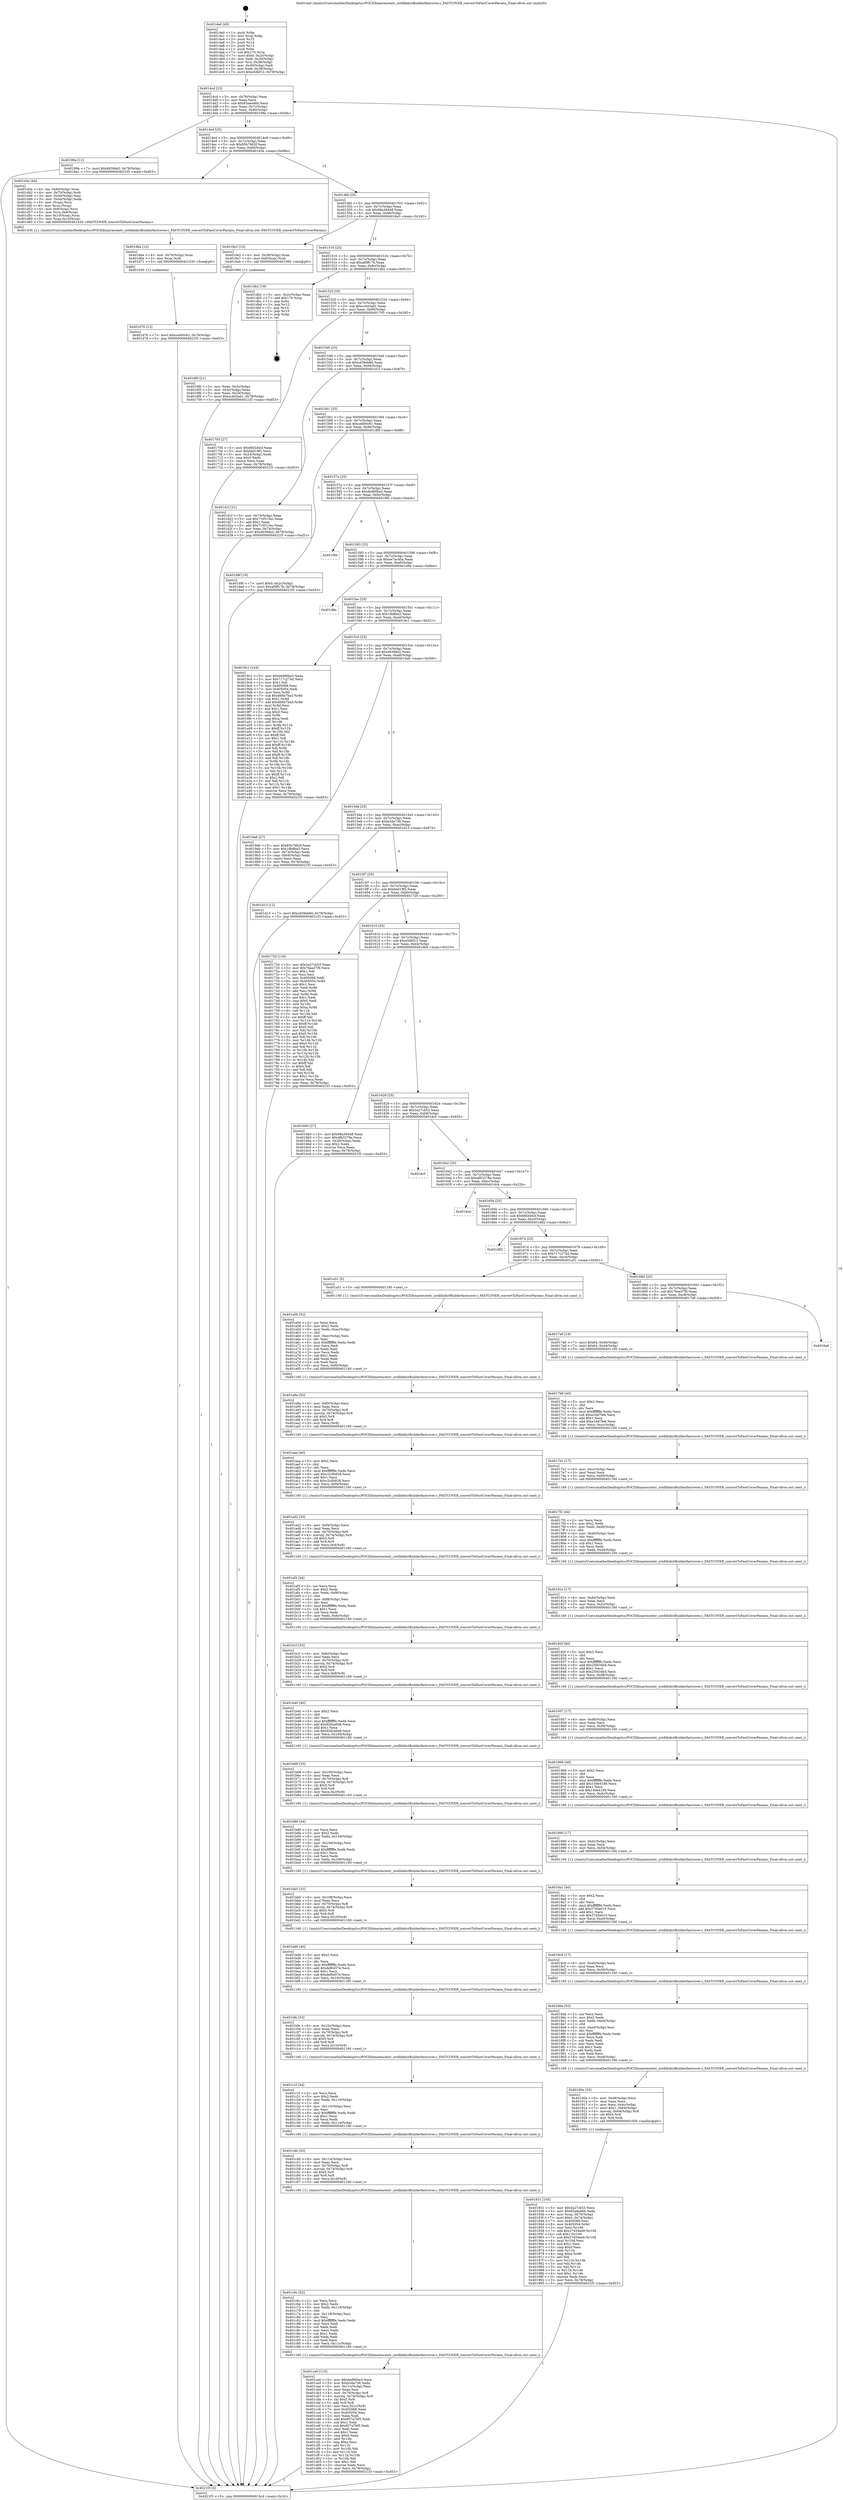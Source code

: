 digraph "0x4014a0" {
  label = "0x4014a0 (/mnt/c/Users/mathe/Desktop/tcc/POCII/binaries/extr_zstdlibdictBuilderfastcover.c_FASTCOVER_convertToFastCoverParams_Final-ollvm.out::main(0))"
  labelloc = "t"
  node[shape=record]

  Entry [label="",width=0.3,height=0.3,shape=circle,fillcolor=black,style=filled]
  "0x4014cd" [label="{
     0x4014cd [23]\l
     | [instrs]\l
     &nbsp;&nbsp;0x4014cd \<+3\>: mov -0x78(%rbp),%eax\l
     &nbsp;&nbsp;0x4014d0 \<+2\>: mov %eax,%ecx\l
     &nbsp;&nbsp;0x4014d2 \<+6\>: sub $0x83a4e46b,%ecx\l
     &nbsp;&nbsp;0x4014d8 \<+3\>: mov %eax,-0x7c(%rbp)\l
     &nbsp;&nbsp;0x4014db \<+3\>: mov %ecx,-0x80(%rbp)\l
     &nbsp;&nbsp;0x4014de \<+6\>: je 000000000040199a \<main+0x4fa\>\l
  }"]
  "0x40199a" [label="{
     0x40199a [12]\l
     | [instrs]\l
     &nbsp;&nbsp;0x40199a \<+7\>: movl $0x4639de2,-0x78(%rbp)\l
     &nbsp;&nbsp;0x4019a1 \<+5\>: jmp 00000000004021f3 \<main+0xd53\>\l
  }"]
  "0x4014e4" [label="{
     0x4014e4 [25]\l
     | [instrs]\l
     &nbsp;&nbsp;0x4014e4 \<+5\>: jmp 00000000004014e9 \<main+0x49\>\l
     &nbsp;&nbsp;0x4014e9 \<+3\>: mov -0x7c(%rbp),%eax\l
     &nbsp;&nbsp;0x4014ec \<+5\>: sub $0x85b7662f,%eax\l
     &nbsp;&nbsp;0x4014f1 \<+6\>: mov %eax,-0x84(%rbp)\l
     &nbsp;&nbsp;0x4014f7 \<+6\>: je 0000000000401d3e \<main+0x89e\>\l
  }"]
  Exit [label="",width=0.3,height=0.3,shape=circle,fillcolor=black,style=filled,peripheries=2]
  "0x401d3e" [label="{
     0x401d3e [44]\l
     | [instrs]\l
     &nbsp;&nbsp;0x401d3e \<+4\>: lea -0x60(%rbp),%rax\l
     &nbsp;&nbsp;0x401d42 \<+4\>: mov -0x70(%rbp),%rdi\l
     &nbsp;&nbsp;0x401d46 \<+3\>: mov -0x40(%rbp),%esi\l
     &nbsp;&nbsp;0x401d49 \<+3\>: mov -0x44(%rbp),%edx\l
     &nbsp;&nbsp;0x401d4c \<+3\>: mov (%rax),%rcx\l
     &nbsp;&nbsp;0x401d4f \<+4\>: mov %rcx,(%rsp)\l
     &nbsp;&nbsp;0x401d53 \<+4\>: mov 0x8(%rax),%rcx\l
     &nbsp;&nbsp;0x401d57 \<+5\>: mov %rcx,0x8(%rsp)\l
     &nbsp;&nbsp;0x401d5c \<+4\>: mov 0x10(%rax),%rax\l
     &nbsp;&nbsp;0x401d60 \<+5\>: mov %rax,0x10(%rsp)\l
     &nbsp;&nbsp;0x401d65 \<+5\>: call 0000000000401430 \<FASTCOVER_convertToFastCoverParams\>\l
     | [calls]\l
     &nbsp;&nbsp;0x401430 \{1\} (/mnt/c/Users/mathe/Desktop/tcc/POCII/binaries/extr_zstdlibdictBuilderfastcover.c_FASTCOVER_convertToFastCoverParams_Final-ollvm.out::FASTCOVER_convertToFastCoverParams)\l
  }"]
  "0x4014fd" [label="{
     0x4014fd [25]\l
     | [instrs]\l
     &nbsp;&nbsp;0x4014fd \<+5\>: jmp 0000000000401502 \<main+0x62\>\l
     &nbsp;&nbsp;0x401502 \<+3\>: mov -0x7c(%rbp),%eax\l
     &nbsp;&nbsp;0x401505 \<+5\>: sub $0x99a38448,%eax\l
     &nbsp;&nbsp;0x40150a \<+6\>: mov %eax,-0x88(%rbp)\l
     &nbsp;&nbsp;0x401510 \<+6\>: je 00000000004016e3 \<main+0x243\>\l
  }"]
  "0x401d76" [label="{
     0x401d76 [12]\l
     | [instrs]\l
     &nbsp;&nbsp;0x401d76 \<+7\>: movl $0xced00c61,-0x78(%rbp)\l
     &nbsp;&nbsp;0x401d7d \<+5\>: jmp 00000000004021f3 \<main+0xd53\>\l
  }"]
  "0x4016e3" [label="{
     0x4016e3 [13]\l
     | [instrs]\l
     &nbsp;&nbsp;0x4016e3 \<+4\>: mov -0x38(%rbp),%rax\l
     &nbsp;&nbsp;0x4016e7 \<+4\>: mov 0x8(%rax),%rdi\l
     &nbsp;&nbsp;0x4016eb \<+5\>: call 0000000000401060 \<atoi@plt\>\l
     | [calls]\l
     &nbsp;&nbsp;0x401060 \{1\} (unknown)\l
  }"]
  "0x401516" [label="{
     0x401516 [25]\l
     | [instrs]\l
     &nbsp;&nbsp;0x401516 \<+5\>: jmp 000000000040151b \<main+0x7b\>\l
     &nbsp;&nbsp;0x40151b \<+3\>: mov -0x7c(%rbp),%eax\l
     &nbsp;&nbsp;0x40151e \<+5\>: sub $0xaf0ff17b,%eax\l
     &nbsp;&nbsp;0x401523 \<+6\>: mov %eax,-0x8c(%rbp)\l
     &nbsp;&nbsp;0x401529 \<+6\>: je 0000000000401db2 \<main+0x912\>\l
  }"]
  "0x401d6a" [label="{
     0x401d6a [12]\l
     | [instrs]\l
     &nbsp;&nbsp;0x401d6a \<+4\>: mov -0x70(%rbp),%rax\l
     &nbsp;&nbsp;0x401d6e \<+3\>: mov %rax,%rdi\l
     &nbsp;&nbsp;0x401d71 \<+5\>: call 0000000000401030 \<free@plt\>\l
     | [calls]\l
     &nbsp;&nbsp;0x401030 \{1\} (unknown)\l
  }"]
  "0x401db2" [label="{
     0x401db2 [19]\l
     | [instrs]\l
     &nbsp;&nbsp;0x401db2 \<+3\>: mov -0x2c(%rbp),%eax\l
     &nbsp;&nbsp;0x401db5 \<+7\>: add $0x170,%rsp\l
     &nbsp;&nbsp;0x401dbc \<+1\>: pop %rbx\l
     &nbsp;&nbsp;0x401dbd \<+2\>: pop %r12\l
     &nbsp;&nbsp;0x401dbf \<+2\>: pop %r14\l
     &nbsp;&nbsp;0x401dc1 \<+2\>: pop %r15\l
     &nbsp;&nbsp;0x401dc3 \<+1\>: pop %rbp\l
     &nbsp;&nbsp;0x401dc4 \<+1\>: ret\l
  }"]
  "0x40152f" [label="{
     0x40152f [25]\l
     | [instrs]\l
     &nbsp;&nbsp;0x40152f \<+5\>: jmp 0000000000401534 \<main+0x94\>\l
     &nbsp;&nbsp;0x401534 \<+3\>: mov -0x7c(%rbp),%eax\l
     &nbsp;&nbsp;0x401537 \<+5\>: sub $0xcc443ad1,%eax\l
     &nbsp;&nbsp;0x40153c \<+6\>: mov %eax,-0x90(%rbp)\l
     &nbsp;&nbsp;0x401542 \<+6\>: je 0000000000401705 \<main+0x265\>\l
  }"]
  "0x401ca0" [label="{
     0x401ca0 [115]\l
     | [instrs]\l
     &nbsp;&nbsp;0x401ca0 \<+5\>: mov $0xded90ba3,%ecx\l
     &nbsp;&nbsp;0x401ca5 \<+5\>: mov $0xb3da738,%edx\l
     &nbsp;&nbsp;0x401caa \<+6\>: mov -0x11c(%rbp),%esi\l
     &nbsp;&nbsp;0x401cb0 \<+3\>: imul %eax,%esi\l
     &nbsp;&nbsp;0x401cb3 \<+4\>: mov -0x70(%rbp),%r8\l
     &nbsp;&nbsp;0x401cb7 \<+4\>: movslq -0x74(%rbp),%r9\l
     &nbsp;&nbsp;0x401cbb \<+4\>: shl $0x5,%r9\l
     &nbsp;&nbsp;0x401cbf \<+3\>: add %r9,%r8\l
     &nbsp;&nbsp;0x401cc2 \<+4\>: mov %esi,0x1c(%r8)\l
     &nbsp;&nbsp;0x401cc6 \<+7\>: mov 0x405068,%eax\l
     &nbsp;&nbsp;0x401ccd \<+7\>: mov 0x405054,%esi\l
     &nbsp;&nbsp;0x401cd4 \<+2\>: mov %eax,%edi\l
     &nbsp;&nbsp;0x401cd6 \<+6\>: add $0x957a7bf5,%edi\l
     &nbsp;&nbsp;0x401cdc \<+3\>: sub $0x1,%edi\l
     &nbsp;&nbsp;0x401cdf \<+6\>: sub $0x957a7bf5,%edi\l
     &nbsp;&nbsp;0x401ce5 \<+3\>: imul %edi,%eax\l
     &nbsp;&nbsp;0x401ce8 \<+3\>: and $0x1,%eax\l
     &nbsp;&nbsp;0x401ceb \<+3\>: cmp $0x0,%eax\l
     &nbsp;&nbsp;0x401cee \<+4\>: sete %r10b\l
     &nbsp;&nbsp;0x401cf2 \<+3\>: cmp $0xa,%esi\l
     &nbsp;&nbsp;0x401cf5 \<+4\>: setl %r11b\l
     &nbsp;&nbsp;0x401cf9 \<+3\>: mov %r10b,%bl\l
     &nbsp;&nbsp;0x401cfc \<+3\>: and %r11b,%bl\l
     &nbsp;&nbsp;0x401cff \<+3\>: xor %r11b,%r10b\l
     &nbsp;&nbsp;0x401d02 \<+3\>: or %r10b,%bl\l
     &nbsp;&nbsp;0x401d05 \<+3\>: test $0x1,%bl\l
     &nbsp;&nbsp;0x401d08 \<+3\>: cmovne %edx,%ecx\l
     &nbsp;&nbsp;0x401d0b \<+3\>: mov %ecx,-0x78(%rbp)\l
     &nbsp;&nbsp;0x401d0e \<+5\>: jmp 00000000004021f3 \<main+0xd53\>\l
  }"]
  "0x401705" [label="{
     0x401705 [27]\l
     | [instrs]\l
     &nbsp;&nbsp;0x401705 \<+5\>: mov $0x6fd3d4cf,%eax\l
     &nbsp;&nbsp;0x40170a \<+5\>: mov $0xbbd19f2,%ecx\l
     &nbsp;&nbsp;0x40170f \<+3\>: mov -0x24(%rbp),%edx\l
     &nbsp;&nbsp;0x401712 \<+3\>: cmp $0x0,%edx\l
     &nbsp;&nbsp;0x401715 \<+3\>: cmove %ecx,%eax\l
     &nbsp;&nbsp;0x401718 \<+3\>: mov %eax,-0x78(%rbp)\l
     &nbsp;&nbsp;0x40171b \<+5\>: jmp 00000000004021f3 \<main+0xd53\>\l
  }"]
  "0x401548" [label="{
     0x401548 [25]\l
     | [instrs]\l
     &nbsp;&nbsp;0x401548 \<+5\>: jmp 000000000040154d \<main+0xad\>\l
     &nbsp;&nbsp;0x40154d \<+3\>: mov -0x7c(%rbp),%eax\l
     &nbsp;&nbsp;0x401550 \<+5\>: sub $0xcd39eb8d,%eax\l
     &nbsp;&nbsp;0x401555 \<+6\>: mov %eax,-0x94(%rbp)\l
     &nbsp;&nbsp;0x40155b \<+6\>: je 0000000000401d1f \<main+0x87f\>\l
  }"]
  "0x401c6c" [label="{
     0x401c6c [52]\l
     | [instrs]\l
     &nbsp;&nbsp;0x401c6c \<+2\>: xor %ecx,%ecx\l
     &nbsp;&nbsp;0x401c6e \<+5\>: mov $0x2,%edx\l
     &nbsp;&nbsp;0x401c73 \<+6\>: mov %edx,-0x118(%rbp)\l
     &nbsp;&nbsp;0x401c79 \<+1\>: cltd\l
     &nbsp;&nbsp;0x401c7a \<+6\>: mov -0x118(%rbp),%esi\l
     &nbsp;&nbsp;0x401c80 \<+2\>: idiv %esi\l
     &nbsp;&nbsp;0x401c82 \<+6\>: imul $0xfffffffe,%edx,%edx\l
     &nbsp;&nbsp;0x401c88 \<+2\>: mov %ecx,%edi\l
     &nbsp;&nbsp;0x401c8a \<+2\>: sub %edx,%edi\l
     &nbsp;&nbsp;0x401c8c \<+2\>: mov %ecx,%edx\l
     &nbsp;&nbsp;0x401c8e \<+3\>: sub $0x1,%edx\l
     &nbsp;&nbsp;0x401c91 \<+2\>: add %edx,%edi\l
     &nbsp;&nbsp;0x401c93 \<+2\>: sub %edi,%ecx\l
     &nbsp;&nbsp;0x401c95 \<+6\>: mov %ecx,-0x11c(%rbp)\l
     &nbsp;&nbsp;0x401c9b \<+5\>: call 0000000000401160 \<next_i\>\l
     | [calls]\l
     &nbsp;&nbsp;0x401160 \{1\} (/mnt/c/Users/mathe/Desktop/tcc/POCII/binaries/extr_zstdlibdictBuilderfastcover.c_FASTCOVER_convertToFastCoverParams_Final-ollvm.out::next_i)\l
  }"]
  "0x401d1f" [label="{
     0x401d1f [31]\l
     | [instrs]\l
     &nbsp;&nbsp;0x401d1f \<+3\>: mov -0x74(%rbp),%eax\l
     &nbsp;&nbsp;0x401d22 \<+5\>: sub $0x710513ec,%eax\l
     &nbsp;&nbsp;0x401d27 \<+3\>: add $0x1,%eax\l
     &nbsp;&nbsp;0x401d2a \<+5\>: add $0x710513ec,%eax\l
     &nbsp;&nbsp;0x401d2f \<+3\>: mov %eax,-0x74(%rbp)\l
     &nbsp;&nbsp;0x401d32 \<+7\>: movl $0x4639de2,-0x78(%rbp)\l
     &nbsp;&nbsp;0x401d39 \<+5\>: jmp 00000000004021f3 \<main+0xd53\>\l
  }"]
  "0x401561" [label="{
     0x401561 [25]\l
     | [instrs]\l
     &nbsp;&nbsp;0x401561 \<+5\>: jmp 0000000000401566 \<main+0xc6\>\l
     &nbsp;&nbsp;0x401566 \<+3\>: mov -0x7c(%rbp),%eax\l
     &nbsp;&nbsp;0x401569 \<+5\>: sub $0xced00c61,%eax\l
     &nbsp;&nbsp;0x40156e \<+6\>: mov %eax,-0x98(%rbp)\l
     &nbsp;&nbsp;0x401574 \<+6\>: je 0000000000401d9f \<main+0x8ff\>\l
  }"]
  "0x401c4b" [label="{
     0x401c4b [33]\l
     | [instrs]\l
     &nbsp;&nbsp;0x401c4b \<+6\>: mov -0x114(%rbp),%ecx\l
     &nbsp;&nbsp;0x401c51 \<+3\>: imul %eax,%ecx\l
     &nbsp;&nbsp;0x401c54 \<+4\>: mov -0x70(%rbp),%r8\l
     &nbsp;&nbsp;0x401c58 \<+4\>: movslq -0x74(%rbp),%r9\l
     &nbsp;&nbsp;0x401c5c \<+4\>: shl $0x5,%r9\l
     &nbsp;&nbsp;0x401c60 \<+3\>: add %r9,%r8\l
     &nbsp;&nbsp;0x401c63 \<+4\>: mov %ecx,0x18(%r8)\l
     &nbsp;&nbsp;0x401c67 \<+5\>: call 0000000000401160 \<next_i\>\l
     | [calls]\l
     &nbsp;&nbsp;0x401160 \{1\} (/mnt/c/Users/mathe/Desktop/tcc/POCII/binaries/extr_zstdlibdictBuilderfastcover.c_FASTCOVER_convertToFastCoverParams_Final-ollvm.out::next_i)\l
  }"]
  "0x401d9f" [label="{
     0x401d9f [19]\l
     | [instrs]\l
     &nbsp;&nbsp;0x401d9f \<+7\>: movl $0x0,-0x2c(%rbp)\l
     &nbsp;&nbsp;0x401da6 \<+7\>: movl $0xaf0ff17b,-0x78(%rbp)\l
     &nbsp;&nbsp;0x401dad \<+5\>: jmp 00000000004021f3 \<main+0xd53\>\l
  }"]
  "0x40157a" [label="{
     0x40157a [25]\l
     | [instrs]\l
     &nbsp;&nbsp;0x40157a \<+5\>: jmp 000000000040157f \<main+0xdf\>\l
     &nbsp;&nbsp;0x40157f \<+3\>: mov -0x7c(%rbp),%eax\l
     &nbsp;&nbsp;0x401582 \<+5\>: sub $0xded90ba3,%eax\l
     &nbsp;&nbsp;0x401587 \<+6\>: mov %eax,-0x9c(%rbp)\l
     &nbsp;&nbsp;0x40158d \<+6\>: je 0000000000401f6b \<main+0xacb\>\l
  }"]
  "0x401c1f" [label="{
     0x401c1f [44]\l
     | [instrs]\l
     &nbsp;&nbsp;0x401c1f \<+2\>: xor %ecx,%ecx\l
     &nbsp;&nbsp;0x401c21 \<+5\>: mov $0x2,%edx\l
     &nbsp;&nbsp;0x401c26 \<+6\>: mov %edx,-0x110(%rbp)\l
     &nbsp;&nbsp;0x401c2c \<+1\>: cltd\l
     &nbsp;&nbsp;0x401c2d \<+6\>: mov -0x110(%rbp),%esi\l
     &nbsp;&nbsp;0x401c33 \<+2\>: idiv %esi\l
     &nbsp;&nbsp;0x401c35 \<+6\>: imul $0xfffffffe,%edx,%edx\l
     &nbsp;&nbsp;0x401c3b \<+3\>: sub $0x1,%ecx\l
     &nbsp;&nbsp;0x401c3e \<+2\>: sub %ecx,%edx\l
     &nbsp;&nbsp;0x401c40 \<+6\>: mov %edx,-0x114(%rbp)\l
     &nbsp;&nbsp;0x401c46 \<+5\>: call 0000000000401160 \<next_i\>\l
     | [calls]\l
     &nbsp;&nbsp;0x401160 \{1\} (/mnt/c/Users/mathe/Desktop/tcc/POCII/binaries/extr_zstdlibdictBuilderfastcover.c_FASTCOVER_convertToFastCoverParams_Final-ollvm.out::next_i)\l
  }"]
  "0x401f6b" [label="{
     0x401f6b\l
  }", style=dashed]
  "0x401593" [label="{
     0x401593 [25]\l
     | [instrs]\l
     &nbsp;&nbsp;0x401593 \<+5\>: jmp 0000000000401598 \<main+0xf8\>\l
     &nbsp;&nbsp;0x401598 \<+3\>: mov -0x7c(%rbp),%eax\l
     &nbsp;&nbsp;0x40159b \<+5\>: sub $0xee7ac40a,%eax\l
     &nbsp;&nbsp;0x4015a0 \<+6\>: mov %eax,-0xa0(%rbp)\l
     &nbsp;&nbsp;0x4015a6 \<+6\>: je 0000000000401d8e \<main+0x8ee\>\l
  }"]
  "0x401bfe" [label="{
     0x401bfe [33]\l
     | [instrs]\l
     &nbsp;&nbsp;0x401bfe \<+6\>: mov -0x10c(%rbp),%ecx\l
     &nbsp;&nbsp;0x401c04 \<+3\>: imul %eax,%ecx\l
     &nbsp;&nbsp;0x401c07 \<+4\>: mov -0x70(%rbp),%r8\l
     &nbsp;&nbsp;0x401c0b \<+4\>: movslq -0x74(%rbp),%r9\l
     &nbsp;&nbsp;0x401c0f \<+4\>: shl $0x5,%r9\l
     &nbsp;&nbsp;0x401c13 \<+3\>: add %r9,%r8\l
     &nbsp;&nbsp;0x401c16 \<+4\>: mov %ecx,0x14(%r8)\l
     &nbsp;&nbsp;0x401c1a \<+5\>: call 0000000000401160 \<next_i\>\l
     | [calls]\l
     &nbsp;&nbsp;0x401160 \{1\} (/mnt/c/Users/mathe/Desktop/tcc/POCII/binaries/extr_zstdlibdictBuilderfastcover.c_FASTCOVER_convertToFastCoverParams_Final-ollvm.out::next_i)\l
  }"]
  "0x401d8e" [label="{
     0x401d8e\l
  }", style=dashed]
  "0x4015ac" [label="{
     0x4015ac [25]\l
     | [instrs]\l
     &nbsp;&nbsp;0x4015ac \<+5\>: jmp 00000000004015b1 \<main+0x111\>\l
     &nbsp;&nbsp;0x4015b1 \<+3\>: mov -0x7c(%rbp),%eax\l
     &nbsp;&nbsp;0x4015b4 \<+5\>: sub $0x18b8ba3,%eax\l
     &nbsp;&nbsp;0x4015b9 \<+6\>: mov %eax,-0xa4(%rbp)\l
     &nbsp;&nbsp;0x4015bf \<+6\>: je 00000000004019c1 \<main+0x521\>\l
  }"]
  "0x401bd6" [label="{
     0x401bd6 [40]\l
     | [instrs]\l
     &nbsp;&nbsp;0x401bd6 \<+5\>: mov $0x2,%ecx\l
     &nbsp;&nbsp;0x401bdb \<+1\>: cltd\l
     &nbsp;&nbsp;0x401bdc \<+2\>: idiv %ecx\l
     &nbsp;&nbsp;0x401bde \<+6\>: imul $0xfffffffe,%edx,%ecx\l
     &nbsp;&nbsp;0x401be4 \<+6\>: add $0xdefb457e,%ecx\l
     &nbsp;&nbsp;0x401bea \<+3\>: add $0x1,%ecx\l
     &nbsp;&nbsp;0x401bed \<+6\>: sub $0xdefb457e,%ecx\l
     &nbsp;&nbsp;0x401bf3 \<+6\>: mov %ecx,-0x10c(%rbp)\l
     &nbsp;&nbsp;0x401bf9 \<+5\>: call 0000000000401160 \<next_i\>\l
     | [calls]\l
     &nbsp;&nbsp;0x401160 \{1\} (/mnt/c/Users/mathe/Desktop/tcc/POCII/binaries/extr_zstdlibdictBuilderfastcover.c_FASTCOVER_convertToFastCoverParams_Final-ollvm.out::next_i)\l
  }"]
  "0x4019c1" [label="{
     0x4019c1 [144]\l
     | [instrs]\l
     &nbsp;&nbsp;0x4019c1 \<+5\>: mov $0xded90ba3,%eax\l
     &nbsp;&nbsp;0x4019c6 \<+5\>: mov $0x717c274d,%ecx\l
     &nbsp;&nbsp;0x4019cb \<+2\>: mov $0x1,%dl\l
     &nbsp;&nbsp;0x4019cd \<+7\>: mov 0x405068,%esi\l
     &nbsp;&nbsp;0x4019d4 \<+7\>: mov 0x405054,%edi\l
     &nbsp;&nbsp;0x4019db \<+3\>: mov %esi,%r8d\l
     &nbsp;&nbsp;0x4019de \<+7\>: sub $0xd66b7ba3,%r8d\l
     &nbsp;&nbsp;0x4019e5 \<+4\>: sub $0x1,%r8d\l
     &nbsp;&nbsp;0x4019e9 \<+7\>: add $0xd66b7ba3,%r8d\l
     &nbsp;&nbsp;0x4019f0 \<+4\>: imul %r8d,%esi\l
     &nbsp;&nbsp;0x4019f4 \<+3\>: and $0x1,%esi\l
     &nbsp;&nbsp;0x4019f7 \<+3\>: cmp $0x0,%esi\l
     &nbsp;&nbsp;0x4019fa \<+4\>: sete %r9b\l
     &nbsp;&nbsp;0x4019fe \<+3\>: cmp $0xa,%edi\l
     &nbsp;&nbsp;0x401a01 \<+4\>: setl %r10b\l
     &nbsp;&nbsp;0x401a05 \<+3\>: mov %r9b,%r11b\l
     &nbsp;&nbsp;0x401a08 \<+4\>: xor $0xff,%r11b\l
     &nbsp;&nbsp;0x401a0c \<+3\>: mov %r10b,%bl\l
     &nbsp;&nbsp;0x401a0f \<+3\>: xor $0xff,%bl\l
     &nbsp;&nbsp;0x401a12 \<+3\>: xor $0x1,%dl\l
     &nbsp;&nbsp;0x401a15 \<+3\>: mov %r11b,%r14b\l
     &nbsp;&nbsp;0x401a18 \<+4\>: and $0xff,%r14b\l
     &nbsp;&nbsp;0x401a1c \<+3\>: and %dl,%r9b\l
     &nbsp;&nbsp;0x401a1f \<+3\>: mov %bl,%r15b\l
     &nbsp;&nbsp;0x401a22 \<+4\>: and $0xff,%r15b\l
     &nbsp;&nbsp;0x401a26 \<+3\>: and %dl,%r10b\l
     &nbsp;&nbsp;0x401a29 \<+3\>: or %r9b,%r14b\l
     &nbsp;&nbsp;0x401a2c \<+3\>: or %r10b,%r15b\l
     &nbsp;&nbsp;0x401a2f \<+3\>: xor %r15b,%r14b\l
     &nbsp;&nbsp;0x401a32 \<+3\>: or %bl,%r11b\l
     &nbsp;&nbsp;0x401a35 \<+4\>: xor $0xff,%r11b\l
     &nbsp;&nbsp;0x401a39 \<+3\>: or $0x1,%dl\l
     &nbsp;&nbsp;0x401a3c \<+3\>: and %dl,%r11b\l
     &nbsp;&nbsp;0x401a3f \<+3\>: or %r11b,%r14b\l
     &nbsp;&nbsp;0x401a42 \<+4\>: test $0x1,%r14b\l
     &nbsp;&nbsp;0x401a46 \<+3\>: cmovne %ecx,%eax\l
     &nbsp;&nbsp;0x401a49 \<+3\>: mov %eax,-0x78(%rbp)\l
     &nbsp;&nbsp;0x401a4c \<+5\>: jmp 00000000004021f3 \<main+0xd53\>\l
  }"]
  "0x4015c5" [label="{
     0x4015c5 [25]\l
     | [instrs]\l
     &nbsp;&nbsp;0x4015c5 \<+5\>: jmp 00000000004015ca \<main+0x12a\>\l
     &nbsp;&nbsp;0x4015ca \<+3\>: mov -0x7c(%rbp),%eax\l
     &nbsp;&nbsp;0x4015cd \<+5\>: sub $0x4639de2,%eax\l
     &nbsp;&nbsp;0x4015d2 \<+6\>: mov %eax,-0xa8(%rbp)\l
     &nbsp;&nbsp;0x4015d8 \<+6\>: je 00000000004019a6 \<main+0x506\>\l
  }"]
  "0x401bb5" [label="{
     0x401bb5 [33]\l
     | [instrs]\l
     &nbsp;&nbsp;0x401bb5 \<+6\>: mov -0x108(%rbp),%ecx\l
     &nbsp;&nbsp;0x401bbb \<+3\>: imul %eax,%ecx\l
     &nbsp;&nbsp;0x401bbe \<+4\>: mov -0x70(%rbp),%r8\l
     &nbsp;&nbsp;0x401bc2 \<+4\>: movslq -0x74(%rbp),%r9\l
     &nbsp;&nbsp;0x401bc6 \<+4\>: shl $0x5,%r9\l
     &nbsp;&nbsp;0x401bca \<+3\>: add %r9,%r8\l
     &nbsp;&nbsp;0x401bcd \<+4\>: mov %ecx,0x10(%r8)\l
     &nbsp;&nbsp;0x401bd1 \<+5\>: call 0000000000401160 \<next_i\>\l
     | [calls]\l
     &nbsp;&nbsp;0x401160 \{1\} (/mnt/c/Users/mathe/Desktop/tcc/POCII/binaries/extr_zstdlibdictBuilderfastcover.c_FASTCOVER_convertToFastCoverParams_Final-ollvm.out::next_i)\l
  }"]
  "0x4019a6" [label="{
     0x4019a6 [27]\l
     | [instrs]\l
     &nbsp;&nbsp;0x4019a6 \<+5\>: mov $0x85b7662f,%eax\l
     &nbsp;&nbsp;0x4019ab \<+5\>: mov $0x18b8ba3,%ecx\l
     &nbsp;&nbsp;0x4019b0 \<+3\>: mov -0x74(%rbp),%edx\l
     &nbsp;&nbsp;0x4019b3 \<+3\>: cmp -0x64(%rbp),%edx\l
     &nbsp;&nbsp;0x4019b6 \<+3\>: cmovl %ecx,%eax\l
     &nbsp;&nbsp;0x4019b9 \<+3\>: mov %eax,-0x78(%rbp)\l
     &nbsp;&nbsp;0x4019bc \<+5\>: jmp 00000000004021f3 \<main+0xd53\>\l
  }"]
  "0x4015de" [label="{
     0x4015de [25]\l
     | [instrs]\l
     &nbsp;&nbsp;0x4015de \<+5\>: jmp 00000000004015e3 \<main+0x143\>\l
     &nbsp;&nbsp;0x4015e3 \<+3\>: mov -0x7c(%rbp),%eax\l
     &nbsp;&nbsp;0x4015e6 \<+5\>: sub $0xb3da738,%eax\l
     &nbsp;&nbsp;0x4015eb \<+6\>: mov %eax,-0xac(%rbp)\l
     &nbsp;&nbsp;0x4015f1 \<+6\>: je 0000000000401d13 \<main+0x873\>\l
  }"]
  "0x401b89" [label="{
     0x401b89 [44]\l
     | [instrs]\l
     &nbsp;&nbsp;0x401b89 \<+2\>: xor %ecx,%ecx\l
     &nbsp;&nbsp;0x401b8b \<+5\>: mov $0x2,%edx\l
     &nbsp;&nbsp;0x401b90 \<+6\>: mov %edx,-0x104(%rbp)\l
     &nbsp;&nbsp;0x401b96 \<+1\>: cltd\l
     &nbsp;&nbsp;0x401b97 \<+6\>: mov -0x104(%rbp),%esi\l
     &nbsp;&nbsp;0x401b9d \<+2\>: idiv %esi\l
     &nbsp;&nbsp;0x401b9f \<+6\>: imul $0xfffffffe,%edx,%edx\l
     &nbsp;&nbsp;0x401ba5 \<+3\>: sub $0x1,%ecx\l
     &nbsp;&nbsp;0x401ba8 \<+2\>: sub %ecx,%edx\l
     &nbsp;&nbsp;0x401baa \<+6\>: mov %edx,-0x108(%rbp)\l
     &nbsp;&nbsp;0x401bb0 \<+5\>: call 0000000000401160 \<next_i\>\l
     | [calls]\l
     &nbsp;&nbsp;0x401160 \{1\} (/mnt/c/Users/mathe/Desktop/tcc/POCII/binaries/extr_zstdlibdictBuilderfastcover.c_FASTCOVER_convertToFastCoverParams_Final-ollvm.out::next_i)\l
  }"]
  "0x401d13" [label="{
     0x401d13 [12]\l
     | [instrs]\l
     &nbsp;&nbsp;0x401d13 \<+7\>: movl $0xcd39eb8d,-0x78(%rbp)\l
     &nbsp;&nbsp;0x401d1a \<+5\>: jmp 00000000004021f3 \<main+0xd53\>\l
  }"]
  "0x4015f7" [label="{
     0x4015f7 [25]\l
     | [instrs]\l
     &nbsp;&nbsp;0x4015f7 \<+5\>: jmp 00000000004015fc \<main+0x15c\>\l
     &nbsp;&nbsp;0x4015fc \<+3\>: mov -0x7c(%rbp),%eax\l
     &nbsp;&nbsp;0x4015ff \<+5\>: sub $0xbbd19f2,%eax\l
     &nbsp;&nbsp;0x401604 \<+6\>: mov %eax,-0xb0(%rbp)\l
     &nbsp;&nbsp;0x40160a \<+6\>: je 0000000000401720 \<main+0x280\>\l
  }"]
  "0x401b68" [label="{
     0x401b68 [33]\l
     | [instrs]\l
     &nbsp;&nbsp;0x401b68 \<+6\>: mov -0x100(%rbp),%ecx\l
     &nbsp;&nbsp;0x401b6e \<+3\>: imul %eax,%ecx\l
     &nbsp;&nbsp;0x401b71 \<+4\>: mov -0x70(%rbp),%r8\l
     &nbsp;&nbsp;0x401b75 \<+4\>: movslq -0x74(%rbp),%r9\l
     &nbsp;&nbsp;0x401b79 \<+4\>: shl $0x5,%r9\l
     &nbsp;&nbsp;0x401b7d \<+3\>: add %r9,%r8\l
     &nbsp;&nbsp;0x401b80 \<+4\>: mov %ecx,0xc(%r8)\l
     &nbsp;&nbsp;0x401b84 \<+5\>: call 0000000000401160 \<next_i\>\l
     | [calls]\l
     &nbsp;&nbsp;0x401160 \{1\} (/mnt/c/Users/mathe/Desktop/tcc/POCII/binaries/extr_zstdlibdictBuilderfastcover.c_FASTCOVER_convertToFastCoverParams_Final-ollvm.out::next_i)\l
  }"]
  "0x401720" [label="{
     0x401720 [134]\l
     | [instrs]\l
     &nbsp;&nbsp;0x401720 \<+5\>: mov $0x3a27cb53,%eax\l
     &nbsp;&nbsp;0x401725 \<+5\>: mov $0x76aa37f0,%ecx\l
     &nbsp;&nbsp;0x40172a \<+2\>: mov $0x1,%dl\l
     &nbsp;&nbsp;0x40172c \<+2\>: xor %esi,%esi\l
     &nbsp;&nbsp;0x40172e \<+7\>: mov 0x405068,%edi\l
     &nbsp;&nbsp;0x401735 \<+8\>: mov 0x405054,%r8d\l
     &nbsp;&nbsp;0x40173d \<+3\>: sub $0x1,%esi\l
     &nbsp;&nbsp;0x401740 \<+3\>: mov %edi,%r9d\l
     &nbsp;&nbsp;0x401743 \<+3\>: add %esi,%r9d\l
     &nbsp;&nbsp;0x401746 \<+4\>: imul %r9d,%edi\l
     &nbsp;&nbsp;0x40174a \<+3\>: and $0x1,%edi\l
     &nbsp;&nbsp;0x40174d \<+3\>: cmp $0x0,%edi\l
     &nbsp;&nbsp;0x401750 \<+4\>: sete %r10b\l
     &nbsp;&nbsp;0x401754 \<+4\>: cmp $0xa,%r8d\l
     &nbsp;&nbsp;0x401758 \<+4\>: setl %r11b\l
     &nbsp;&nbsp;0x40175c \<+3\>: mov %r10b,%bl\l
     &nbsp;&nbsp;0x40175f \<+3\>: xor $0xff,%bl\l
     &nbsp;&nbsp;0x401762 \<+3\>: mov %r11b,%r14b\l
     &nbsp;&nbsp;0x401765 \<+4\>: xor $0xff,%r14b\l
     &nbsp;&nbsp;0x401769 \<+3\>: xor $0x0,%dl\l
     &nbsp;&nbsp;0x40176c \<+3\>: mov %bl,%r15b\l
     &nbsp;&nbsp;0x40176f \<+4\>: and $0x0,%r15b\l
     &nbsp;&nbsp;0x401773 \<+3\>: and %dl,%r10b\l
     &nbsp;&nbsp;0x401776 \<+3\>: mov %r14b,%r12b\l
     &nbsp;&nbsp;0x401779 \<+4\>: and $0x0,%r12b\l
     &nbsp;&nbsp;0x40177d \<+3\>: and %dl,%r11b\l
     &nbsp;&nbsp;0x401780 \<+3\>: or %r10b,%r15b\l
     &nbsp;&nbsp;0x401783 \<+3\>: or %r11b,%r12b\l
     &nbsp;&nbsp;0x401786 \<+3\>: xor %r12b,%r15b\l
     &nbsp;&nbsp;0x401789 \<+3\>: or %r14b,%bl\l
     &nbsp;&nbsp;0x40178c \<+3\>: xor $0xff,%bl\l
     &nbsp;&nbsp;0x40178f \<+3\>: or $0x0,%dl\l
     &nbsp;&nbsp;0x401792 \<+2\>: and %dl,%bl\l
     &nbsp;&nbsp;0x401794 \<+3\>: or %bl,%r15b\l
     &nbsp;&nbsp;0x401797 \<+4\>: test $0x1,%r15b\l
     &nbsp;&nbsp;0x40179b \<+3\>: cmovne %ecx,%eax\l
     &nbsp;&nbsp;0x40179e \<+3\>: mov %eax,-0x78(%rbp)\l
     &nbsp;&nbsp;0x4017a1 \<+5\>: jmp 00000000004021f3 \<main+0xd53\>\l
  }"]
  "0x401610" [label="{
     0x401610 [25]\l
     | [instrs]\l
     &nbsp;&nbsp;0x401610 \<+5\>: jmp 0000000000401615 \<main+0x175\>\l
     &nbsp;&nbsp;0x401615 \<+3\>: mov -0x7c(%rbp),%eax\l
     &nbsp;&nbsp;0x401618 \<+5\>: sub $0xe5dbf12,%eax\l
     &nbsp;&nbsp;0x40161d \<+6\>: mov %eax,-0xb4(%rbp)\l
     &nbsp;&nbsp;0x401623 \<+6\>: je 00000000004016b0 \<main+0x210\>\l
  }"]
  "0x401b40" [label="{
     0x401b40 [40]\l
     | [instrs]\l
     &nbsp;&nbsp;0x401b40 \<+5\>: mov $0x2,%ecx\l
     &nbsp;&nbsp;0x401b45 \<+1\>: cltd\l
     &nbsp;&nbsp;0x401b46 \<+2\>: idiv %ecx\l
     &nbsp;&nbsp;0x401b48 \<+6\>: imul $0xfffffffe,%edx,%ecx\l
     &nbsp;&nbsp;0x401b4e \<+6\>: add $0x926ca6b8,%ecx\l
     &nbsp;&nbsp;0x401b54 \<+3\>: add $0x1,%ecx\l
     &nbsp;&nbsp;0x401b57 \<+6\>: sub $0x926ca6b8,%ecx\l
     &nbsp;&nbsp;0x401b5d \<+6\>: mov %ecx,-0x100(%rbp)\l
     &nbsp;&nbsp;0x401b63 \<+5\>: call 0000000000401160 \<next_i\>\l
     | [calls]\l
     &nbsp;&nbsp;0x401160 \{1\} (/mnt/c/Users/mathe/Desktop/tcc/POCII/binaries/extr_zstdlibdictBuilderfastcover.c_FASTCOVER_convertToFastCoverParams_Final-ollvm.out::next_i)\l
  }"]
  "0x4016b0" [label="{
     0x4016b0 [27]\l
     | [instrs]\l
     &nbsp;&nbsp;0x4016b0 \<+5\>: mov $0x99a38448,%eax\l
     &nbsp;&nbsp;0x4016b5 \<+5\>: mov $0x4fb3278a,%ecx\l
     &nbsp;&nbsp;0x4016ba \<+3\>: mov -0x28(%rbp),%edx\l
     &nbsp;&nbsp;0x4016bd \<+3\>: cmp $0x2,%edx\l
     &nbsp;&nbsp;0x4016c0 \<+3\>: cmovne %ecx,%eax\l
     &nbsp;&nbsp;0x4016c3 \<+3\>: mov %eax,-0x78(%rbp)\l
     &nbsp;&nbsp;0x4016c6 \<+5\>: jmp 00000000004021f3 \<main+0xd53\>\l
  }"]
  "0x401629" [label="{
     0x401629 [25]\l
     | [instrs]\l
     &nbsp;&nbsp;0x401629 \<+5\>: jmp 000000000040162e \<main+0x18e\>\l
     &nbsp;&nbsp;0x40162e \<+3\>: mov -0x7c(%rbp),%eax\l
     &nbsp;&nbsp;0x401631 \<+5\>: sub $0x3a27cb53,%eax\l
     &nbsp;&nbsp;0x401636 \<+6\>: mov %eax,-0xb8(%rbp)\l
     &nbsp;&nbsp;0x40163c \<+6\>: je 0000000000401dc5 \<main+0x925\>\l
  }"]
  "0x4021f3" [label="{
     0x4021f3 [5]\l
     | [instrs]\l
     &nbsp;&nbsp;0x4021f3 \<+5\>: jmp 00000000004014cd \<main+0x2d\>\l
  }"]
  "0x4014a0" [label="{
     0x4014a0 [45]\l
     | [instrs]\l
     &nbsp;&nbsp;0x4014a0 \<+1\>: push %rbp\l
     &nbsp;&nbsp;0x4014a1 \<+3\>: mov %rsp,%rbp\l
     &nbsp;&nbsp;0x4014a4 \<+2\>: push %r15\l
     &nbsp;&nbsp;0x4014a6 \<+2\>: push %r14\l
     &nbsp;&nbsp;0x4014a8 \<+2\>: push %r12\l
     &nbsp;&nbsp;0x4014aa \<+1\>: push %rbx\l
     &nbsp;&nbsp;0x4014ab \<+7\>: sub $0x170,%rsp\l
     &nbsp;&nbsp;0x4014b2 \<+7\>: movl $0x0,-0x2c(%rbp)\l
     &nbsp;&nbsp;0x4014b9 \<+3\>: mov %edi,-0x30(%rbp)\l
     &nbsp;&nbsp;0x4014bc \<+4\>: mov %rsi,-0x38(%rbp)\l
     &nbsp;&nbsp;0x4014c0 \<+3\>: mov -0x30(%rbp),%edi\l
     &nbsp;&nbsp;0x4014c3 \<+3\>: mov %edi,-0x28(%rbp)\l
     &nbsp;&nbsp;0x4014c6 \<+7\>: movl $0xe5dbf12,-0x78(%rbp)\l
  }"]
  "0x4016f0" [label="{
     0x4016f0 [21]\l
     | [instrs]\l
     &nbsp;&nbsp;0x4016f0 \<+3\>: mov %eax,-0x3c(%rbp)\l
     &nbsp;&nbsp;0x4016f3 \<+3\>: mov -0x3c(%rbp),%eax\l
     &nbsp;&nbsp;0x4016f6 \<+3\>: mov %eax,-0x24(%rbp)\l
     &nbsp;&nbsp;0x4016f9 \<+7\>: movl $0xcc443ad1,-0x78(%rbp)\l
     &nbsp;&nbsp;0x401700 \<+5\>: jmp 00000000004021f3 \<main+0xd53\>\l
  }"]
  "0x401b1f" [label="{
     0x401b1f [33]\l
     | [instrs]\l
     &nbsp;&nbsp;0x401b1f \<+6\>: mov -0xfc(%rbp),%ecx\l
     &nbsp;&nbsp;0x401b25 \<+3\>: imul %eax,%ecx\l
     &nbsp;&nbsp;0x401b28 \<+4\>: mov -0x70(%rbp),%r8\l
     &nbsp;&nbsp;0x401b2c \<+4\>: movslq -0x74(%rbp),%r9\l
     &nbsp;&nbsp;0x401b30 \<+4\>: shl $0x5,%r9\l
     &nbsp;&nbsp;0x401b34 \<+3\>: add %r9,%r8\l
     &nbsp;&nbsp;0x401b37 \<+4\>: mov %ecx,0x8(%r8)\l
     &nbsp;&nbsp;0x401b3b \<+5\>: call 0000000000401160 \<next_i\>\l
     | [calls]\l
     &nbsp;&nbsp;0x401160 \{1\} (/mnt/c/Users/mathe/Desktop/tcc/POCII/binaries/extr_zstdlibdictBuilderfastcover.c_FASTCOVER_convertToFastCoverParams_Final-ollvm.out::next_i)\l
  }"]
  "0x401dc5" [label="{
     0x401dc5\l
  }", style=dashed]
  "0x401642" [label="{
     0x401642 [25]\l
     | [instrs]\l
     &nbsp;&nbsp;0x401642 \<+5\>: jmp 0000000000401647 \<main+0x1a7\>\l
     &nbsp;&nbsp;0x401647 \<+3\>: mov -0x7c(%rbp),%eax\l
     &nbsp;&nbsp;0x40164a \<+5\>: sub $0x4fb3278a,%eax\l
     &nbsp;&nbsp;0x40164f \<+6\>: mov %eax,-0xbc(%rbp)\l
     &nbsp;&nbsp;0x401655 \<+6\>: je 00000000004016cb \<main+0x22b\>\l
  }"]
  "0x401af3" [label="{
     0x401af3 [44]\l
     | [instrs]\l
     &nbsp;&nbsp;0x401af3 \<+2\>: xor %ecx,%ecx\l
     &nbsp;&nbsp;0x401af5 \<+5\>: mov $0x2,%edx\l
     &nbsp;&nbsp;0x401afa \<+6\>: mov %edx,-0xf8(%rbp)\l
     &nbsp;&nbsp;0x401b00 \<+1\>: cltd\l
     &nbsp;&nbsp;0x401b01 \<+6\>: mov -0xf8(%rbp),%esi\l
     &nbsp;&nbsp;0x401b07 \<+2\>: idiv %esi\l
     &nbsp;&nbsp;0x401b09 \<+6\>: imul $0xfffffffe,%edx,%edx\l
     &nbsp;&nbsp;0x401b0f \<+3\>: sub $0x1,%ecx\l
     &nbsp;&nbsp;0x401b12 \<+2\>: sub %ecx,%edx\l
     &nbsp;&nbsp;0x401b14 \<+6\>: mov %edx,-0xfc(%rbp)\l
     &nbsp;&nbsp;0x401b1a \<+5\>: call 0000000000401160 \<next_i\>\l
     | [calls]\l
     &nbsp;&nbsp;0x401160 \{1\} (/mnt/c/Users/mathe/Desktop/tcc/POCII/binaries/extr_zstdlibdictBuilderfastcover.c_FASTCOVER_convertToFastCoverParams_Final-ollvm.out::next_i)\l
  }"]
  "0x4016cb" [label="{
     0x4016cb\l
  }", style=dashed]
  "0x40165b" [label="{
     0x40165b [25]\l
     | [instrs]\l
     &nbsp;&nbsp;0x40165b \<+5\>: jmp 0000000000401660 \<main+0x1c0\>\l
     &nbsp;&nbsp;0x401660 \<+3\>: mov -0x7c(%rbp),%eax\l
     &nbsp;&nbsp;0x401663 \<+5\>: sub $0x6fd3d4cf,%eax\l
     &nbsp;&nbsp;0x401668 \<+6\>: mov %eax,-0xc0(%rbp)\l
     &nbsp;&nbsp;0x40166e \<+6\>: je 0000000000401d82 \<main+0x8e2\>\l
  }"]
  "0x401ad2" [label="{
     0x401ad2 [33]\l
     | [instrs]\l
     &nbsp;&nbsp;0x401ad2 \<+6\>: mov -0xf4(%rbp),%ecx\l
     &nbsp;&nbsp;0x401ad8 \<+3\>: imul %eax,%ecx\l
     &nbsp;&nbsp;0x401adb \<+4\>: mov -0x70(%rbp),%r8\l
     &nbsp;&nbsp;0x401adf \<+4\>: movslq -0x74(%rbp),%r9\l
     &nbsp;&nbsp;0x401ae3 \<+4\>: shl $0x5,%r9\l
     &nbsp;&nbsp;0x401ae7 \<+3\>: add %r9,%r8\l
     &nbsp;&nbsp;0x401aea \<+4\>: mov %ecx,0x4(%r8)\l
     &nbsp;&nbsp;0x401aee \<+5\>: call 0000000000401160 \<next_i\>\l
     | [calls]\l
     &nbsp;&nbsp;0x401160 \{1\} (/mnt/c/Users/mathe/Desktop/tcc/POCII/binaries/extr_zstdlibdictBuilderfastcover.c_FASTCOVER_convertToFastCoverParams_Final-ollvm.out::next_i)\l
  }"]
  "0x401d82" [label="{
     0x401d82\l
  }", style=dashed]
  "0x401674" [label="{
     0x401674 [25]\l
     | [instrs]\l
     &nbsp;&nbsp;0x401674 \<+5\>: jmp 0000000000401679 \<main+0x1d9\>\l
     &nbsp;&nbsp;0x401679 \<+3\>: mov -0x7c(%rbp),%eax\l
     &nbsp;&nbsp;0x40167c \<+5\>: sub $0x717c274d,%eax\l
     &nbsp;&nbsp;0x401681 \<+6\>: mov %eax,-0xc4(%rbp)\l
     &nbsp;&nbsp;0x401687 \<+6\>: je 0000000000401a51 \<main+0x5b1\>\l
  }"]
  "0x401aaa" [label="{
     0x401aaa [40]\l
     | [instrs]\l
     &nbsp;&nbsp;0x401aaa \<+5\>: mov $0x2,%ecx\l
     &nbsp;&nbsp;0x401aaf \<+1\>: cltd\l
     &nbsp;&nbsp;0x401ab0 \<+2\>: idiv %ecx\l
     &nbsp;&nbsp;0x401ab2 \<+6\>: imul $0xfffffffe,%edx,%ecx\l
     &nbsp;&nbsp;0x401ab8 \<+6\>: add $0xc2c0b928,%ecx\l
     &nbsp;&nbsp;0x401abe \<+3\>: add $0x1,%ecx\l
     &nbsp;&nbsp;0x401ac1 \<+6\>: sub $0xc2c0b928,%ecx\l
     &nbsp;&nbsp;0x401ac7 \<+6\>: mov %ecx,-0xf4(%rbp)\l
     &nbsp;&nbsp;0x401acd \<+5\>: call 0000000000401160 \<next_i\>\l
     | [calls]\l
     &nbsp;&nbsp;0x401160 \{1\} (/mnt/c/Users/mathe/Desktop/tcc/POCII/binaries/extr_zstdlibdictBuilderfastcover.c_FASTCOVER_convertToFastCoverParams_Final-ollvm.out::next_i)\l
  }"]
  "0x401a51" [label="{
     0x401a51 [5]\l
     | [instrs]\l
     &nbsp;&nbsp;0x401a51 \<+5\>: call 0000000000401160 \<next_i\>\l
     | [calls]\l
     &nbsp;&nbsp;0x401160 \{1\} (/mnt/c/Users/mathe/Desktop/tcc/POCII/binaries/extr_zstdlibdictBuilderfastcover.c_FASTCOVER_convertToFastCoverParams_Final-ollvm.out::next_i)\l
  }"]
  "0x40168d" [label="{
     0x40168d [25]\l
     | [instrs]\l
     &nbsp;&nbsp;0x40168d \<+5\>: jmp 0000000000401692 \<main+0x1f2\>\l
     &nbsp;&nbsp;0x401692 \<+3\>: mov -0x7c(%rbp),%eax\l
     &nbsp;&nbsp;0x401695 \<+5\>: sub $0x76aa37f0,%eax\l
     &nbsp;&nbsp;0x40169a \<+6\>: mov %eax,-0xc8(%rbp)\l
     &nbsp;&nbsp;0x4016a0 \<+6\>: je 00000000004017a6 \<main+0x306\>\l
  }"]
  "0x401a8a" [label="{
     0x401a8a [32]\l
     | [instrs]\l
     &nbsp;&nbsp;0x401a8a \<+6\>: mov -0xf0(%rbp),%ecx\l
     &nbsp;&nbsp;0x401a90 \<+3\>: imul %eax,%ecx\l
     &nbsp;&nbsp;0x401a93 \<+4\>: mov -0x70(%rbp),%r8\l
     &nbsp;&nbsp;0x401a97 \<+4\>: movslq -0x74(%rbp),%r9\l
     &nbsp;&nbsp;0x401a9b \<+4\>: shl $0x5,%r9\l
     &nbsp;&nbsp;0x401a9f \<+3\>: add %r9,%r8\l
     &nbsp;&nbsp;0x401aa2 \<+3\>: mov %ecx,(%r8)\l
     &nbsp;&nbsp;0x401aa5 \<+5\>: call 0000000000401160 \<next_i\>\l
     | [calls]\l
     &nbsp;&nbsp;0x401160 \{1\} (/mnt/c/Users/mathe/Desktop/tcc/POCII/binaries/extr_zstdlibdictBuilderfastcover.c_FASTCOVER_convertToFastCoverParams_Final-ollvm.out::next_i)\l
  }"]
  "0x4017a6" [label="{
     0x4017a6 [19]\l
     | [instrs]\l
     &nbsp;&nbsp;0x4017a6 \<+7\>: movl $0x64,-0x40(%rbp)\l
     &nbsp;&nbsp;0x4017ad \<+7\>: movl $0x64,-0x44(%rbp)\l
     &nbsp;&nbsp;0x4017b4 \<+5\>: call 0000000000401160 \<next_i\>\l
     | [calls]\l
     &nbsp;&nbsp;0x401160 \{1\} (/mnt/c/Users/mathe/Desktop/tcc/POCII/binaries/extr_zstdlibdictBuilderfastcover.c_FASTCOVER_convertToFastCoverParams_Final-ollvm.out::next_i)\l
  }"]
  "0x4016a6" [label="{
     0x4016a6\l
  }", style=dashed]
  "0x4017b9" [label="{
     0x4017b9 [40]\l
     | [instrs]\l
     &nbsp;&nbsp;0x4017b9 \<+5\>: mov $0x2,%ecx\l
     &nbsp;&nbsp;0x4017be \<+1\>: cltd\l
     &nbsp;&nbsp;0x4017bf \<+2\>: idiv %ecx\l
     &nbsp;&nbsp;0x4017c1 \<+6\>: imul $0xfffffffe,%edx,%ecx\l
     &nbsp;&nbsp;0x4017c7 \<+6\>: sub $0xe16d7fe6,%ecx\l
     &nbsp;&nbsp;0x4017cd \<+3\>: add $0x1,%ecx\l
     &nbsp;&nbsp;0x4017d0 \<+6\>: add $0xe16d7fe6,%ecx\l
     &nbsp;&nbsp;0x4017d6 \<+6\>: mov %ecx,-0xcc(%rbp)\l
     &nbsp;&nbsp;0x4017dc \<+5\>: call 0000000000401160 \<next_i\>\l
     | [calls]\l
     &nbsp;&nbsp;0x401160 \{1\} (/mnt/c/Users/mathe/Desktop/tcc/POCII/binaries/extr_zstdlibdictBuilderfastcover.c_FASTCOVER_convertToFastCoverParams_Final-ollvm.out::next_i)\l
  }"]
  "0x4017e1" [label="{
     0x4017e1 [17]\l
     | [instrs]\l
     &nbsp;&nbsp;0x4017e1 \<+6\>: mov -0xcc(%rbp),%ecx\l
     &nbsp;&nbsp;0x4017e7 \<+3\>: imul %eax,%ecx\l
     &nbsp;&nbsp;0x4017ea \<+3\>: mov %ecx,-0x60(%rbp)\l
     &nbsp;&nbsp;0x4017ed \<+5\>: call 0000000000401160 \<next_i\>\l
     | [calls]\l
     &nbsp;&nbsp;0x401160 \{1\} (/mnt/c/Users/mathe/Desktop/tcc/POCII/binaries/extr_zstdlibdictBuilderfastcover.c_FASTCOVER_convertToFastCoverParams_Final-ollvm.out::next_i)\l
  }"]
  "0x4017f2" [label="{
     0x4017f2 [44]\l
     | [instrs]\l
     &nbsp;&nbsp;0x4017f2 \<+2\>: xor %ecx,%ecx\l
     &nbsp;&nbsp;0x4017f4 \<+5\>: mov $0x2,%edx\l
     &nbsp;&nbsp;0x4017f9 \<+6\>: mov %edx,-0xd0(%rbp)\l
     &nbsp;&nbsp;0x4017ff \<+1\>: cltd\l
     &nbsp;&nbsp;0x401800 \<+6\>: mov -0xd0(%rbp),%esi\l
     &nbsp;&nbsp;0x401806 \<+2\>: idiv %esi\l
     &nbsp;&nbsp;0x401808 \<+6\>: imul $0xfffffffe,%edx,%edx\l
     &nbsp;&nbsp;0x40180e \<+3\>: sub $0x1,%ecx\l
     &nbsp;&nbsp;0x401811 \<+2\>: sub %ecx,%edx\l
     &nbsp;&nbsp;0x401813 \<+6\>: mov %edx,-0xd4(%rbp)\l
     &nbsp;&nbsp;0x401819 \<+5\>: call 0000000000401160 \<next_i\>\l
     | [calls]\l
     &nbsp;&nbsp;0x401160 \{1\} (/mnt/c/Users/mathe/Desktop/tcc/POCII/binaries/extr_zstdlibdictBuilderfastcover.c_FASTCOVER_convertToFastCoverParams_Final-ollvm.out::next_i)\l
  }"]
  "0x40181e" [label="{
     0x40181e [17]\l
     | [instrs]\l
     &nbsp;&nbsp;0x40181e \<+6\>: mov -0xd4(%rbp),%ecx\l
     &nbsp;&nbsp;0x401824 \<+3\>: imul %eax,%ecx\l
     &nbsp;&nbsp;0x401827 \<+3\>: mov %ecx,-0x5c(%rbp)\l
     &nbsp;&nbsp;0x40182a \<+5\>: call 0000000000401160 \<next_i\>\l
     | [calls]\l
     &nbsp;&nbsp;0x401160 \{1\} (/mnt/c/Users/mathe/Desktop/tcc/POCII/binaries/extr_zstdlibdictBuilderfastcover.c_FASTCOVER_convertToFastCoverParams_Final-ollvm.out::next_i)\l
  }"]
  "0x40182f" [label="{
     0x40182f [40]\l
     | [instrs]\l
     &nbsp;&nbsp;0x40182f \<+5\>: mov $0x2,%ecx\l
     &nbsp;&nbsp;0x401834 \<+1\>: cltd\l
     &nbsp;&nbsp;0x401835 \<+2\>: idiv %ecx\l
     &nbsp;&nbsp;0x401837 \<+6\>: imul $0xfffffffe,%edx,%ecx\l
     &nbsp;&nbsp;0x40183d \<+6\>: add $0x25f434b5,%ecx\l
     &nbsp;&nbsp;0x401843 \<+3\>: add $0x1,%ecx\l
     &nbsp;&nbsp;0x401846 \<+6\>: sub $0x25f434b5,%ecx\l
     &nbsp;&nbsp;0x40184c \<+6\>: mov %ecx,-0xd8(%rbp)\l
     &nbsp;&nbsp;0x401852 \<+5\>: call 0000000000401160 \<next_i\>\l
     | [calls]\l
     &nbsp;&nbsp;0x401160 \{1\} (/mnt/c/Users/mathe/Desktop/tcc/POCII/binaries/extr_zstdlibdictBuilderfastcover.c_FASTCOVER_convertToFastCoverParams_Final-ollvm.out::next_i)\l
  }"]
  "0x401857" [label="{
     0x401857 [17]\l
     | [instrs]\l
     &nbsp;&nbsp;0x401857 \<+6\>: mov -0xd8(%rbp),%ecx\l
     &nbsp;&nbsp;0x40185d \<+3\>: imul %eax,%ecx\l
     &nbsp;&nbsp;0x401860 \<+3\>: mov %ecx,-0x58(%rbp)\l
     &nbsp;&nbsp;0x401863 \<+5\>: call 0000000000401160 \<next_i\>\l
     | [calls]\l
     &nbsp;&nbsp;0x401160 \{1\} (/mnt/c/Users/mathe/Desktop/tcc/POCII/binaries/extr_zstdlibdictBuilderfastcover.c_FASTCOVER_convertToFastCoverParams_Final-ollvm.out::next_i)\l
  }"]
  "0x401868" [label="{
     0x401868 [40]\l
     | [instrs]\l
     &nbsp;&nbsp;0x401868 \<+5\>: mov $0x2,%ecx\l
     &nbsp;&nbsp;0x40186d \<+1\>: cltd\l
     &nbsp;&nbsp;0x40186e \<+2\>: idiv %ecx\l
     &nbsp;&nbsp;0x401870 \<+6\>: imul $0xfffffffe,%edx,%ecx\l
     &nbsp;&nbsp;0x401876 \<+6\>: add $0x149e4186,%ecx\l
     &nbsp;&nbsp;0x40187c \<+3\>: add $0x1,%ecx\l
     &nbsp;&nbsp;0x40187f \<+6\>: sub $0x149e4186,%ecx\l
     &nbsp;&nbsp;0x401885 \<+6\>: mov %ecx,-0xdc(%rbp)\l
     &nbsp;&nbsp;0x40188b \<+5\>: call 0000000000401160 \<next_i\>\l
     | [calls]\l
     &nbsp;&nbsp;0x401160 \{1\} (/mnt/c/Users/mathe/Desktop/tcc/POCII/binaries/extr_zstdlibdictBuilderfastcover.c_FASTCOVER_convertToFastCoverParams_Final-ollvm.out::next_i)\l
  }"]
  "0x401890" [label="{
     0x401890 [17]\l
     | [instrs]\l
     &nbsp;&nbsp;0x401890 \<+6\>: mov -0xdc(%rbp),%ecx\l
     &nbsp;&nbsp;0x401896 \<+3\>: imul %eax,%ecx\l
     &nbsp;&nbsp;0x401899 \<+3\>: mov %ecx,-0x54(%rbp)\l
     &nbsp;&nbsp;0x40189c \<+5\>: call 0000000000401160 \<next_i\>\l
     | [calls]\l
     &nbsp;&nbsp;0x401160 \{1\} (/mnt/c/Users/mathe/Desktop/tcc/POCII/binaries/extr_zstdlibdictBuilderfastcover.c_FASTCOVER_convertToFastCoverParams_Final-ollvm.out::next_i)\l
  }"]
  "0x4018a1" [label="{
     0x4018a1 [40]\l
     | [instrs]\l
     &nbsp;&nbsp;0x4018a1 \<+5\>: mov $0x2,%ecx\l
     &nbsp;&nbsp;0x4018a6 \<+1\>: cltd\l
     &nbsp;&nbsp;0x4018a7 \<+2\>: idiv %ecx\l
     &nbsp;&nbsp;0x4018a9 \<+6\>: imul $0xfffffffe,%edx,%ecx\l
     &nbsp;&nbsp;0x4018af \<+6\>: add $0x3745e015,%ecx\l
     &nbsp;&nbsp;0x4018b5 \<+3\>: add $0x1,%ecx\l
     &nbsp;&nbsp;0x4018b8 \<+6\>: sub $0x3745e015,%ecx\l
     &nbsp;&nbsp;0x4018be \<+6\>: mov %ecx,-0xe0(%rbp)\l
     &nbsp;&nbsp;0x4018c4 \<+5\>: call 0000000000401160 \<next_i\>\l
     | [calls]\l
     &nbsp;&nbsp;0x401160 \{1\} (/mnt/c/Users/mathe/Desktop/tcc/POCII/binaries/extr_zstdlibdictBuilderfastcover.c_FASTCOVER_convertToFastCoverParams_Final-ollvm.out::next_i)\l
  }"]
  "0x4018c9" [label="{
     0x4018c9 [17]\l
     | [instrs]\l
     &nbsp;&nbsp;0x4018c9 \<+6\>: mov -0xe0(%rbp),%ecx\l
     &nbsp;&nbsp;0x4018cf \<+3\>: imul %eax,%ecx\l
     &nbsp;&nbsp;0x4018d2 \<+3\>: mov %ecx,-0x50(%rbp)\l
     &nbsp;&nbsp;0x4018d5 \<+5\>: call 0000000000401160 \<next_i\>\l
     | [calls]\l
     &nbsp;&nbsp;0x401160 \{1\} (/mnt/c/Users/mathe/Desktop/tcc/POCII/binaries/extr_zstdlibdictBuilderfastcover.c_FASTCOVER_convertToFastCoverParams_Final-ollvm.out::next_i)\l
  }"]
  "0x4018da" [label="{
     0x4018da [52]\l
     | [instrs]\l
     &nbsp;&nbsp;0x4018da \<+2\>: xor %ecx,%ecx\l
     &nbsp;&nbsp;0x4018dc \<+5\>: mov $0x2,%edx\l
     &nbsp;&nbsp;0x4018e1 \<+6\>: mov %edx,-0xe4(%rbp)\l
     &nbsp;&nbsp;0x4018e7 \<+1\>: cltd\l
     &nbsp;&nbsp;0x4018e8 \<+6\>: mov -0xe4(%rbp),%esi\l
     &nbsp;&nbsp;0x4018ee \<+2\>: idiv %esi\l
     &nbsp;&nbsp;0x4018f0 \<+6\>: imul $0xfffffffe,%edx,%edx\l
     &nbsp;&nbsp;0x4018f6 \<+2\>: mov %ecx,%edi\l
     &nbsp;&nbsp;0x4018f8 \<+2\>: sub %edx,%edi\l
     &nbsp;&nbsp;0x4018fa \<+2\>: mov %ecx,%edx\l
     &nbsp;&nbsp;0x4018fc \<+3\>: sub $0x1,%edx\l
     &nbsp;&nbsp;0x4018ff \<+2\>: add %edx,%edi\l
     &nbsp;&nbsp;0x401901 \<+2\>: sub %edi,%ecx\l
     &nbsp;&nbsp;0x401903 \<+6\>: mov %ecx,-0xe8(%rbp)\l
     &nbsp;&nbsp;0x401909 \<+5\>: call 0000000000401160 \<next_i\>\l
     | [calls]\l
     &nbsp;&nbsp;0x401160 \{1\} (/mnt/c/Users/mathe/Desktop/tcc/POCII/binaries/extr_zstdlibdictBuilderfastcover.c_FASTCOVER_convertToFastCoverParams_Final-ollvm.out::next_i)\l
  }"]
  "0x40190e" [label="{
     0x40190e [35]\l
     | [instrs]\l
     &nbsp;&nbsp;0x40190e \<+6\>: mov -0xe8(%rbp),%ecx\l
     &nbsp;&nbsp;0x401914 \<+3\>: imul %eax,%ecx\l
     &nbsp;&nbsp;0x401917 \<+3\>: mov %ecx,-0x4c(%rbp)\l
     &nbsp;&nbsp;0x40191a \<+7\>: movl $0x1,-0x64(%rbp)\l
     &nbsp;&nbsp;0x401921 \<+4\>: movslq -0x64(%rbp),%r8\l
     &nbsp;&nbsp;0x401925 \<+4\>: shl $0x5,%r8\l
     &nbsp;&nbsp;0x401929 \<+3\>: mov %r8,%rdi\l
     &nbsp;&nbsp;0x40192c \<+5\>: call 0000000000401050 \<malloc@plt\>\l
     | [calls]\l
     &nbsp;&nbsp;0x401050 \{1\} (unknown)\l
  }"]
  "0x401931" [label="{
     0x401931 [105]\l
     | [instrs]\l
     &nbsp;&nbsp;0x401931 \<+5\>: mov $0x3a27cb53,%ecx\l
     &nbsp;&nbsp;0x401936 \<+5\>: mov $0x83a4e46b,%edx\l
     &nbsp;&nbsp;0x40193b \<+4\>: mov %rax,-0x70(%rbp)\l
     &nbsp;&nbsp;0x40193f \<+7\>: movl $0x0,-0x74(%rbp)\l
     &nbsp;&nbsp;0x401946 \<+7\>: mov 0x405068,%esi\l
     &nbsp;&nbsp;0x40194d \<+8\>: mov 0x405054,%r9d\l
     &nbsp;&nbsp;0x401955 \<+3\>: mov %esi,%r10d\l
     &nbsp;&nbsp;0x401958 \<+7\>: add $0x27d34ee9,%r10d\l
     &nbsp;&nbsp;0x40195f \<+4\>: sub $0x1,%r10d\l
     &nbsp;&nbsp;0x401963 \<+7\>: sub $0x27d34ee9,%r10d\l
     &nbsp;&nbsp;0x40196a \<+4\>: imul %r10d,%esi\l
     &nbsp;&nbsp;0x40196e \<+3\>: and $0x1,%esi\l
     &nbsp;&nbsp;0x401971 \<+3\>: cmp $0x0,%esi\l
     &nbsp;&nbsp;0x401974 \<+4\>: sete %r11b\l
     &nbsp;&nbsp;0x401978 \<+4\>: cmp $0xa,%r9d\l
     &nbsp;&nbsp;0x40197c \<+3\>: setl %bl\l
     &nbsp;&nbsp;0x40197f \<+3\>: mov %r11b,%r14b\l
     &nbsp;&nbsp;0x401982 \<+3\>: and %bl,%r14b\l
     &nbsp;&nbsp;0x401985 \<+3\>: xor %bl,%r11b\l
     &nbsp;&nbsp;0x401988 \<+3\>: or %r11b,%r14b\l
     &nbsp;&nbsp;0x40198b \<+4\>: test $0x1,%r14b\l
     &nbsp;&nbsp;0x40198f \<+3\>: cmovne %edx,%ecx\l
     &nbsp;&nbsp;0x401992 \<+3\>: mov %ecx,-0x78(%rbp)\l
     &nbsp;&nbsp;0x401995 \<+5\>: jmp 00000000004021f3 \<main+0xd53\>\l
  }"]
  "0x401a56" [label="{
     0x401a56 [52]\l
     | [instrs]\l
     &nbsp;&nbsp;0x401a56 \<+2\>: xor %ecx,%ecx\l
     &nbsp;&nbsp;0x401a58 \<+5\>: mov $0x2,%edx\l
     &nbsp;&nbsp;0x401a5d \<+6\>: mov %edx,-0xec(%rbp)\l
     &nbsp;&nbsp;0x401a63 \<+1\>: cltd\l
     &nbsp;&nbsp;0x401a64 \<+6\>: mov -0xec(%rbp),%esi\l
     &nbsp;&nbsp;0x401a6a \<+2\>: idiv %esi\l
     &nbsp;&nbsp;0x401a6c \<+6\>: imul $0xfffffffe,%edx,%edx\l
     &nbsp;&nbsp;0x401a72 \<+2\>: mov %ecx,%edi\l
     &nbsp;&nbsp;0x401a74 \<+2\>: sub %edx,%edi\l
     &nbsp;&nbsp;0x401a76 \<+2\>: mov %ecx,%edx\l
     &nbsp;&nbsp;0x401a78 \<+3\>: sub $0x1,%edx\l
     &nbsp;&nbsp;0x401a7b \<+2\>: add %edx,%edi\l
     &nbsp;&nbsp;0x401a7d \<+2\>: sub %edi,%ecx\l
     &nbsp;&nbsp;0x401a7f \<+6\>: mov %ecx,-0xf0(%rbp)\l
     &nbsp;&nbsp;0x401a85 \<+5\>: call 0000000000401160 \<next_i\>\l
     | [calls]\l
     &nbsp;&nbsp;0x401160 \{1\} (/mnt/c/Users/mathe/Desktop/tcc/POCII/binaries/extr_zstdlibdictBuilderfastcover.c_FASTCOVER_convertToFastCoverParams_Final-ollvm.out::next_i)\l
  }"]
  Entry -> "0x4014a0" [label=" 1"]
  "0x4014cd" -> "0x40199a" [label=" 1"]
  "0x4014cd" -> "0x4014e4" [label=" 14"]
  "0x401db2" -> Exit [label=" 1"]
  "0x4014e4" -> "0x401d3e" [label=" 1"]
  "0x4014e4" -> "0x4014fd" [label=" 13"]
  "0x401d9f" -> "0x4021f3" [label=" 1"]
  "0x4014fd" -> "0x4016e3" [label=" 1"]
  "0x4014fd" -> "0x401516" [label=" 12"]
  "0x401d76" -> "0x4021f3" [label=" 1"]
  "0x401516" -> "0x401db2" [label=" 1"]
  "0x401516" -> "0x40152f" [label=" 11"]
  "0x401d6a" -> "0x401d76" [label=" 1"]
  "0x40152f" -> "0x401705" [label=" 1"]
  "0x40152f" -> "0x401548" [label=" 10"]
  "0x401d3e" -> "0x401d6a" [label=" 1"]
  "0x401548" -> "0x401d1f" [label=" 1"]
  "0x401548" -> "0x401561" [label=" 9"]
  "0x401d1f" -> "0x4021f3" [label=" 1"]
  "0x401561" -> "0x401d9f" [label=" 1"]
  "0x401561" -> "0x40157a" [label=" 8"]
  "0x401d13" -> "0x4021f3" [label=" 1"]
  "0x40157a" -> "0x401f6b" [label=" 0"]
  "0x40157a" -> "0x401593" [label=" 8"]
  "0x401ca0" -> "0x4021f3" [label=" 1"]
  "0x401593" -> "0x401d8e" [label=" 0"]
  "0x401593" -> "0x4015ac" [label=" 8"]
  "0x401c6c" -> "0x401ca0" [label=" 1"]
  "0x4015ac" -> "0x4019c1" [label=" 1"]
  "0x4015ac" -> "0x4015c5" [label=" 7"]
  "0x401c4b" -> "0x401c6c" [label=" 1"]
  "0x4015c5" -> "0x4019a6" [label=" 2"]
  "0x4015c5" -> "0x4015de" [label=" 5"]
  "0x401c1f" -> "0x401c4b" [label=" 1"]
  "0x4015de" -> "0x401d13" [label=" 1"]
  "0x4015de" -> "0x4015f7" [label=" 4"]
  "0x401bfe" -> "0x401c1f" [label=" 1"]
  "0x4015f7" -> "0x401720" [label=" 1"]
  "0x4015f7" -> "0x401610" [label=" 3"]
  "0x401bd6" -> "0x401bfe" [label=" 1"]
  "0x401610" -> "0x4016b0" [label=" 1"]
  "0x401610" -> "0x401629" [label=" 2"]
  "0x4016b0" -> "0x4021f3" [label=" 1"]
  "0x4014a0" -> "0x4014cd" [label=" 1"]
  "0x4021f3" -> "0x4014cd" [label=" 14"]
  "0x4016e3" -> "0x4016f0" [label=" 1"]
  "0x4016f0" -> "0x4021f3" [label=" 1"]
  "0x401705" -> "0x4021f3" [label=" 1"]
  "0x401720" -> "0x4021f3" [label=" 1"]
  "0x401bb5" -> "0x401bd6" [label=" 1"]
  "0x401629" -> "0x401dc5" [label=" 0"]
  "0x401629" -> "0x401642" [label=" 2"]
  "0x401b89" -> "0x401bb5" [label=" 1"]
  "0x401642" -> "0x4016cb" [label=" 0"]
  "0x401642" -> "0x40165b" [label=" 2"]
  "0x401b68" -> "0x401b89" [label=" 1"]
  "0x40165b" -> "0x401d82" [label=" 0"]
  "0x40165b" -> "0x401674" [label=" 2"]
  "0x401b40" -> "0x401b68" [label=" 1"]
  "0x401674" -> "0x401a51" [label=" 1"]
  "0x401674" -> "0x40168d" [label=" 1"]
  "0x401b1f" -> "0x401b40" [label=" 1"]
  "0x40168d" -> "0x4017a6" [label=" 1"]
  "0x40168d" -> "0x4016a6" [label=" 0"]
  "0x4017a6" -> "0x4017b9" [label=" 1"]
  "0x4017b9" -> "0x4017e1" [label=" 1"]
  "0x4017e1" -> "0x4017f2" [label=" 1"]
  "0x4017f2" -> "0x40181e" [label=" 1"]
  "0x40181e" -> "0x40182f" [label=" 1"]
  "0x40182f" -> "0x401857" [label=" 1"]
  "0x401857" -> "0x401868" [label=" 1"]
  "0x401868" -> "0x401890" [label=" 1"]
  "0x401890" -> "0x4018a1" [label=" 1"]
  "0x4018a1" -> "0x4018c9" [label=" 1"]
  "0x4018c9" -> "0x4018da" [label=" 1"]
  "0x4018da" -> "0x40190e" [label=" 1"]
  "0x40190e" -> "0x401931" [label=" 1"]
  "0x401931" -> "0x4021f3" [label=" 1"]
  "0x40199a" -> "0x4021f3" [label=" 1"]
  "0x4019a6" -> "0x4021f3" [label=" 2"]
  "0x4019c1" -> "0x4021f3" [label=" 1"]
  "0x401a51" -> "0x401a56" [label=" 1"]
  "0x401a56" -> "0x401a8a" [label=" 1"]
  "0x401a8a" -> "0x401aaa" [label=" 1"]
  "0x401aaa" -> "0x401ad2" [label=" 1"]
  "0x401ad2" -> "0x401af3" [label=" 1"]
  "0x401af3" -> "0x401b1f" [label=" 1"]
}
